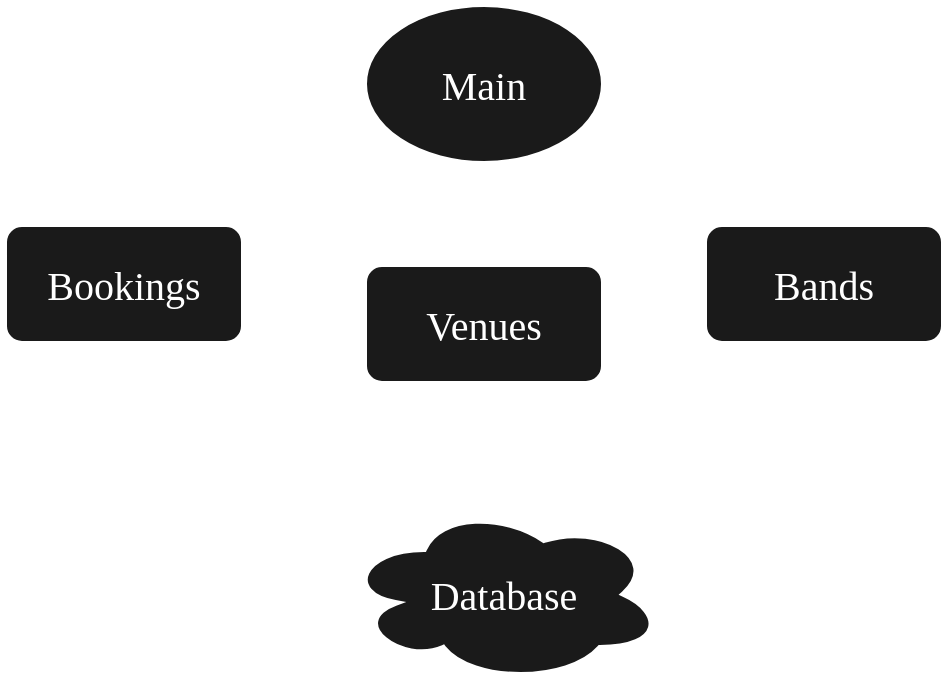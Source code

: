 <mxfile>
    <diagram id="NY14axC8LAsMb_tDOEL0" name="Page-1">
        <mxGraphModel dx="1216" dy="827" grid="1" gridSize="10" guides="1" tooltips="1" connect="1" arrows="1" fold="1" page="1" pageScale="1" pageWidth="850" pageHeight="1100" math="0" shadow="0">
            <root>
                <mxCell id="0"/>
                <mxCell id="1" parent="0"/>
                <mxCell id="9" style="edgeStyle=none;html=1;exitX=0.5;exitY=1;exitDx=0;exitDy=0;entryX=1;entryY=0;entryDx=0;entryDy=0;fontFamily=Tahoma;fontSize=20;fontColor=#FFFFFF;strokeWidth=3;strokeColor=#FFFFFF;" edge="1" parent="1" source="2" target="6">
                    <mxGeometry relative="1" as="geometry"/>
                </mxCell>
                <mxCell id="10" style="edgeStyle=none;html=1;exitX=0.5;exitY=1;exitDx=0;exitDy=0;entryX=0.5;entryY=0;entryDx=0;entryDy=0;strokeColor=#FFFFFF;strokeWidth=3;fontFamily=Tahoma;fontSize=20;fontColor=#FFFFFF;" edge="1" parent="1" source="2" target="7">
                    <mxGeometry relative="1" as="geometry"/>
                </mxCell>
                <mxCell id="11" style="edgeStyle=none;html=1;exitX=0.5;exitY=1;exitDx=0;exitDy=0;entryX=0.067;entryY=-0.017;entryDx=0;entryDy=0;entryPerimeter=0;strokeColor=#FFFFFF;strokeWidth=3;fontFamily=Tahoma;fontSize=20;fontColor=#FFFFFF;" edge="1" parent="1" source="2" target="5">
                    <mxGeometry relative="1" as="geometry"/>
                </mxCell>
                <mxCell id="2" value="Main" style="ellipse;whiteSpace=wrap;html=1;fillColor=#1A1A1A;strokeColor=#FFFFFF;strokeWidth=3;fontFamily=Tahoma;fontColor=#FFFFFF;fontSize=20;" vertex="1" parent="1">
                    <mxGeometry x="360" y="40" width="120" height="80" as="geometry"/>
                </mxCell>
                <mxCell id="3" value="Database" style="ellipse;shape=cloud;whiteSpace=wrap;html=1;strokeColor=#FFFFFF;strokeWidth=3;fontFamily=Tahoma;fontSize=20;fontColor=#FFFFFF;fillColor=#1A1A1A;" vertex="1" parent="1">
                    <mxGeometry x="350" y="290" width="160" height="90" as="geometry"/>
                </mxCell>
                <mxCell id="14" style="edgeStyle=none;html=1;exitX=0.5;exitY=1;exitDx=0;exitDy=0;entryX=0.863;entryY=0.189;entryDx=0;entryDy=0;entryPerimeter=0;strokeColor=#FFFFFF;strokeWidth=3;fontFamily=Tahoma;fontSize=20;fontColor=#FFFFFF;" edge="1" parent="1" source="5" target="3">
                    <mxGeometry relative="1" as="geometry"/>
                </mxCell>
                <mxCell id="5" value="Bands" style="rounded=1;whiteSpace=wrap;html=1;strokeColor=#FFFFFF;strokeWidth=3;fontFamily=Tahoma;fontSize=20;fontColor=#FFFFFF;fillColor=#1A1A1A;" vertex="1" parent="1">
                    <mxGeometry x="530" y="150" width="120" height="60" as="geometry"/>
                </mxCell>
                <mxCell id="12" style="edgeStyle=none;html=1;exitX=0.5;exitY=1;exitDx=0;exitDy=0;entryX=0.25;entryY=0.25;entryDx=0;entryDy=0;entryPerimeter=0;strokeColor=#FFFFFF;strokeWidth=3;fontFamily=Tahoma;fontSize=20;fontColor=#FFFFFF;" edge="1" parent="1" source="6" target="3">
                    <mxGeometry relative="1" as="geometry"/>
                </mxCell>
                <mxCell id="6" value="Bookings" style="rounded=1;whiteSpace=wrap;html=1;strokeColor=#FFFFFF;strokeWidth=3;fontFamily=Tahoma;fontSize=20;fontColor=#FFFFFF;fillColor=#1A1A1A;" vertex="1" parent="1">
                    <mxGeometry x="180" y="150" width="120" height="60" as="geometry"/>
                </mxCell>
                <mxCell id="13" style="edgeStyle=none;html=1;exitX=0.5;exitY=1;exitDx=0;exitDy=0;entryX=0.456;entryY=0.056;entryDx=0;entryDy=0;entryPerimeter=0;strokeColor=#FFFFFF;strokeWidth=3;fontFamily=Tahoma;fontSize=20;fontColor=#FFFFFF;" edge="1" parent="1" source="7" target="3">
                    <mxGeometry relative="1" as="geometry"/>
                </mxCell>
                <mxCell id="7" value="Venues" style="rounded=1;whiteSpace=wrap;html=1;strokeColor=#FFFFFF;strokeWidth=3;fontFamily=Tahoma;fontSize=20;fontColor=#FFFFFF;fillColor=#1A1A1A;" vertex="1" parent="1">
                    <mxGeometry x="360" y="170" width="120" height="60" as="geometry"/>
                </mxCell>
            </root>
        </mxGraphModel>
    </diagram>
</mxfile>